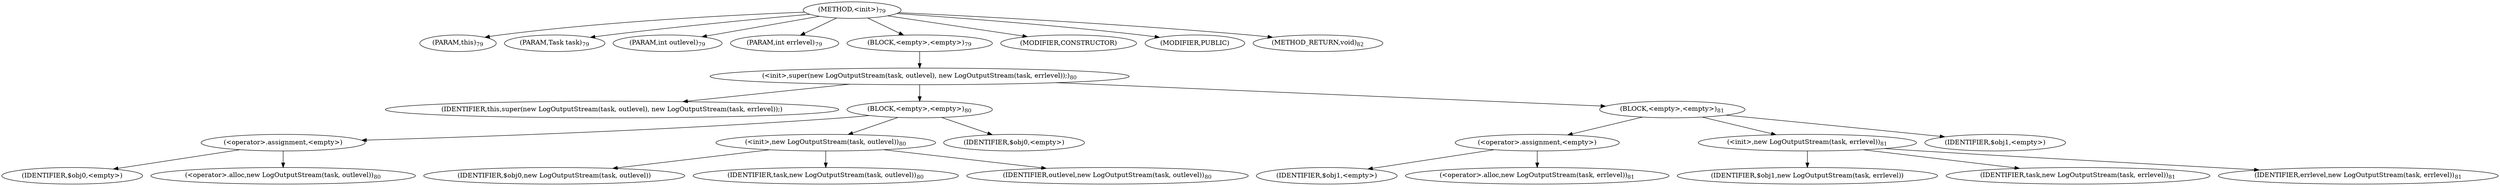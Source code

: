 digraph "&lt;init&gt;" {  
"11" [label = <(METHOD,&lt;init&gt;)<SUB>79</SUB>> ]
"4" [label = <(PARAM,this)<SUB>79</SUB>> ]
"12" [label = <(PARAM,Task task)<SUB>79</SUB>> ]
"13" [label = <(PARAM,int outlevel)<SUB>79</SUB>> ]
"14" [label = <(PARAM,int errlevel)<SUB>79</SUB>> ]
"15" [label = <(BLOCK,&lt;empty&gt;,&lt;empty&gt;)<SUB>79</SUB>> ]
"16" [label = <(&lt;init&gt;,super(new LogOutputStream(task, outlevel), new LogOutputStream(task, errlevel));)<SUB>80</SUB>> ]
"3" [label = <(IDENTIFIER,this,super(new LogOutputStream(task, outlevel), new LogOutputStream(task, errlevel));)> ]
"17" [label = <(BLOCK,&lt;empty&gt;,&lt;empty&gt;)<SUB>80</SUB>> ]
"18" [label = <(&lt;operator&gt;.assignment,&lt;empty&gt;)> ]
"19" [label = <(IDENTIFIER,$obj0,&lt;empty&gt;)> ]
"20" [label = <(&lt;operator&gt;.alloc,new LogOutputStream(task, outlevel))<SUB>80</SUB>> ]
"21" [label = <(&lt;init&gt;,new LogOutputStream(task, outlevel))<SUB>80</SUB>> ]
"22" [label = <(IDENTIFIER,$obj0,new LogOutputStream(task, outlevel))> ]
"23" [label = <(IDENTIFIER,task,new LogOutputStream(task, outlevel))<SUB>80</SUB>> ]
"24" [label = <(IDENTIFIER,outlevel,new LogOutputStream(task, outlevel))<SUB>80</SUB>> ]
"25" [label = <(IDENTIFIER,$obj0,&lt;empty&gt;)> ]
"26" [label = <(BLOCK,&lt;empty&gt;,&lt;empty&gt;)<SUB>81</SUB>> ]
"27" [label = <(&lt;operator&gt;.assignment,&lt;empty&gt;)> ]
"28" [label = <(IDENTIFIER,$obj1,&lt;empty&gt;)> ]
"29" [label = <(&lt;operator&gt;.alloc,new LogOutputStream(task, errlevel))<SUB>81</SUB>> ]
"30" [label = <(&lt;init&gt;,new LogOutputStream(task, errlevel))<SUB>81</SUB>> ]
"31" [label = <(IDENTIFIER,$obj1,new LogOutputStream(task, errlevel))> ]
"32" [label = <(IDENTIFIER,task,new LogOutputStream(task, errlevel))<SUB>81</SUB>> ]
"33" [label = <(IDENTIFIER,errlevel,new LogOutputStream(task, errlevel))<SUB>81</SUB>> ]
"34" [label = <(IDENTIFIER,$obj1,&lt;empty&gt;)> ]
"35" [label = <(MODIFIER,CONSTRUCTOR)> ]
"36" [label = <(MODIFIER,PUBLIC)> ]
"37" [label = <(METHOD_RETURN,void)<SUB>82</SUB>> ]
  "11" -> "4" 
  "11" -> "12" 
  "11" -> "13" 
  "11" -> "14" 
  "11" -> "15" 
  "11" -> "35" 
  "11" -> "36" 
  "11" -> "37" 
  "15" -> "16" 
  "16" -> "3" 
  "16" -> "17" 
  "16" -> "26" 
  "17" -> "18" 
  "17" -> "21" 
  "17" -> "25" 
  "18" -> "19" 
  "18" -> "20" 
  "21" -> "22" 
  "21" -> "23" 
  "21" -> "24" 
  "26" -> "27" 
  "26" -> "30" 
  "26" -> "34" 
  "27" -> "28" 
  "27" -> "29" 
  "30" -> "31" 
  "30" -> "32" 
  "30" -> "33" 
}
